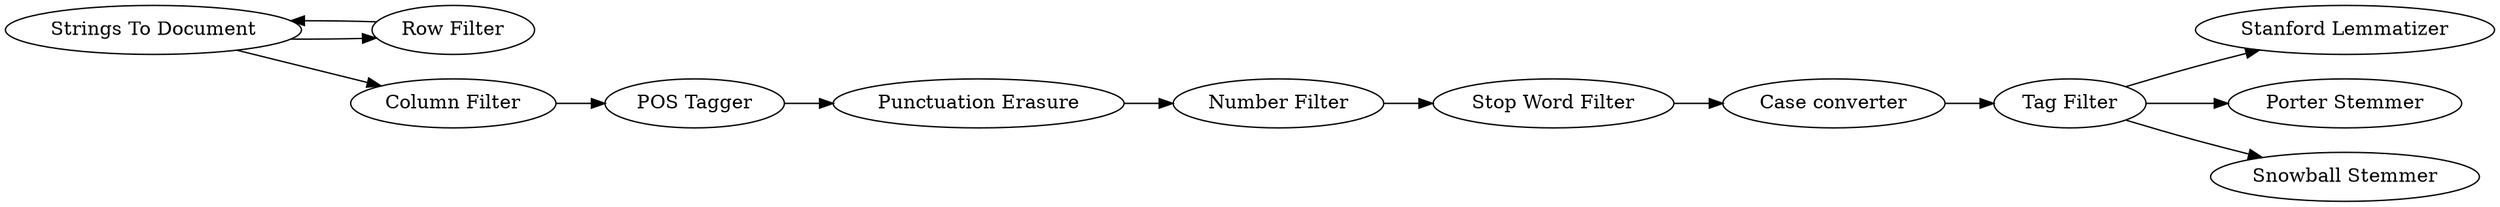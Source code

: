 digraph {
	112 [label="Case converter"]
	115 [label="Punctuation Erasure"]
	116 [label="Number Filter"]
	130 [label="Stanford Lemmatizer"]
	131 [label="Porter Stemmer"]
	133 [label="Table Reader"]
	135 [label="Snowball Stemmer"]
	137 [label="Tag Filter"]
	126 [label="Row Filter"]
	128 [label="Column Filter"]
	133 [label="Strings To Document"]
	134 [label="POS Tagger"]
	139 [label="Stop Word Filter"]
	126 -> 133
	128 -> 134
	133 -> 128
	112 -> 137
	115 -> 116
	116 -> 139
	133 -> 126
	137 -> 131
	137 -> 130
	137 -> 135
	134 -> 115
	139 -> 112
	rankdir=LR
}
